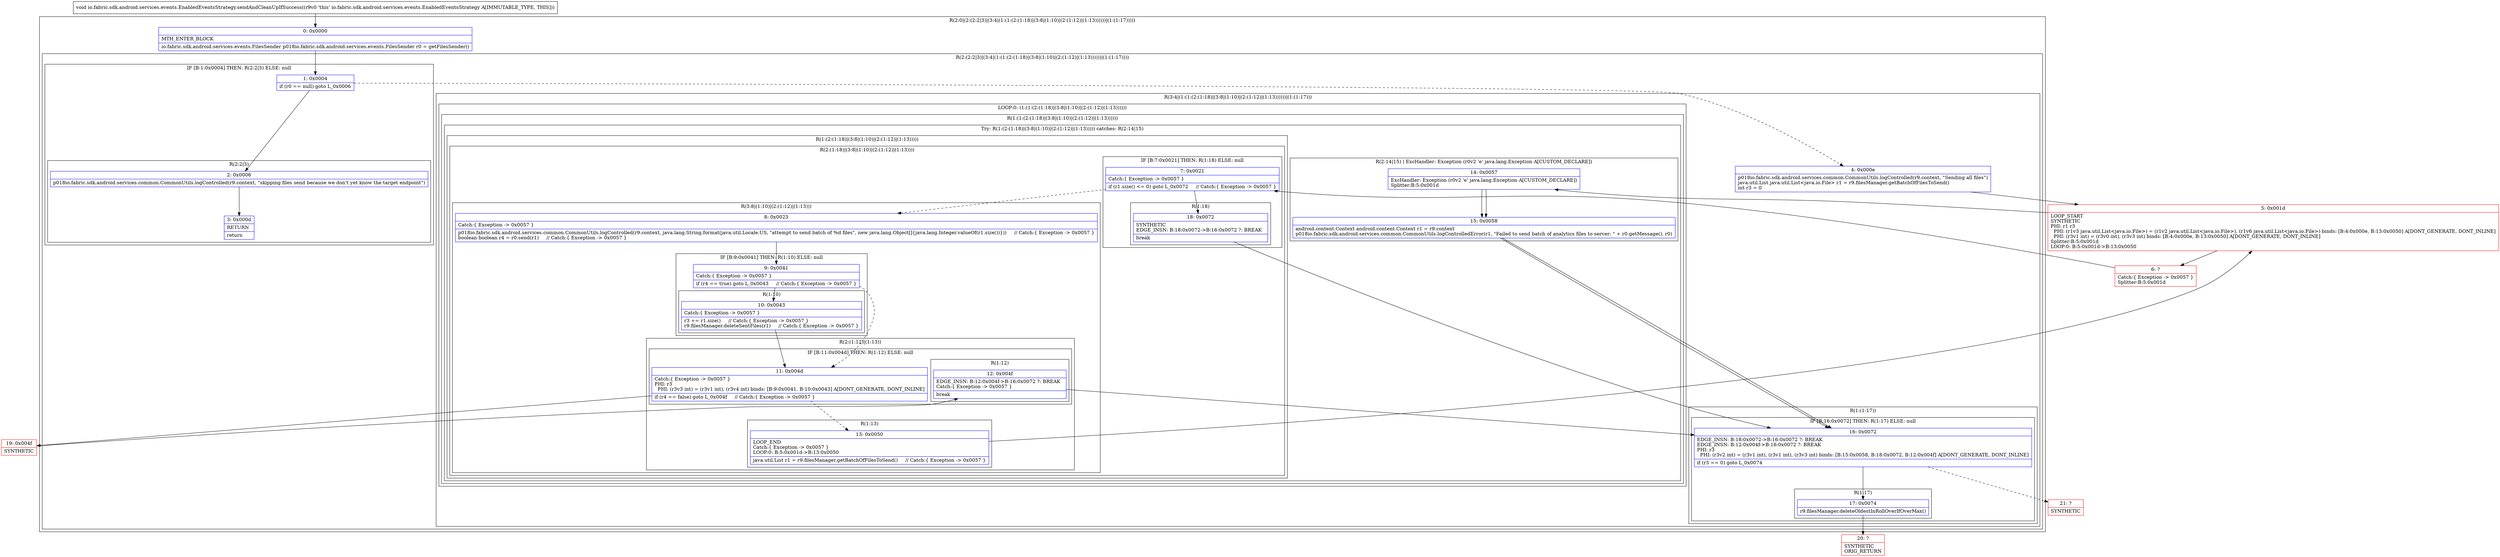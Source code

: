 digraph "CFG forio.fabric.sdk.android.services.events.EnabledEventsStrategy.sendAndCleanUpIfSuccess()V" {
subgraph cluster_Region_975188999 {
label = "R(2:0|(2:(2:2|3)|(3:4|(1:(1:(2:(1:18)|(3:8|(1:10)|(2:(1:12)|(1:13))))))|(1:(1:17)))))";
node [shape=record,color=blue];
Node_0 [shape=record,label="{0\:\ 0x0000|MTH_ENTER_BLOCK\l|io.fabric.sdk.android.services.events.FilesSender p018io.fabric.sdk.android.services.events.FilesSender r0 = getFilesSender()\l}"];
subgraph cluster_Region_1796632394 {
label = "R(2:(2:2|3)|(3:4|(1:(1:(2:(1:18)|(3:8|(1:10)|(2:(1:12)|(1:13))))))|(1:(1:17))))";
node [shape=record,color=blue];
subgraph cluster_IfRegion_438364862 {
label = "IF [B:1:0x0004] THEN: R(2:2|3) ELSE: null";
node [shape=record,color=blue];
Node_1 [shape=record,label="{1\:\ 0x0004|if (r0 == null) goto L_0x0006\l}"];
subgraph cluster_Region_1156365028 {
label = "R(2:2|3)";
node [shape=record,color=blue];
Node_2 [shape=record,label="{2\:\ 0x0006|p018io.fabric.sdk.android.services.common.CommonUtils.logControlled(r9.context, \"skipping files send because we don't yet know the target endpoint\")\l}"];
Node_3 [shape=record,label="{3\:\ 0x000d|RETURN\l|return\l}"];
}
}
subgraph cluster_Region_1683525276 {
label = "R(3:4|(1:(1:(2:(1:18)|(3:8|(1:10)|(2:(1:12)|(1:13))))))|(1:(1:17)))";
node [shape=record,color=blue];
Node_4 [shape=record,label="{4\:\ 0x000e|p018io.fabric.sdk.android.services.common.CommonUtils.logControlled(r9.context, \"Sending all files\")\ljava.util.List java.util.List\<java.io.File\> r1 = r9.filesManager.getBatchOfFilesToSend()\lint r3 = 0\l}"];
subgraph cluster_LoopRegion_1990683643 {
label = "LOOP:0: (1:(1:(2:(1:18)|(3:8|(1:10)|(2:(1:12)|(1:13))))))";
node [shape=record,color=blue];
subgraph cluster_Region_1248595276 {
label = "R(1:(1:(2:(1:18)|(3:8|(1:10)|(2:(1:12)|(1:13))))))";
node [shape=record,color=blue];
subgraph cluster_TryCatchRegion_307779444 {
label = "Try: R(1:(2:(1:18)|(3:8|(1:10)|(2:(1:12)|(1:13))))) catches: R(2:14|15)";
node [shape=record,color=blue];
subgraph cluster_Region_868414529 {
label = "R(1:(2:(1:18)|(3:8|(1:10)|(2:(1:12)|(1:13)))))";
node [shape=record,color=blue];
subgraph cluster_Region_2121771377 {
label = "R(2:(1:18)|(3:8|(1:10)|(2:(1:12)|(1:13))))";
node [shape=record,color=blue];
subgraph cluster_IfRegion_1108044356 {
label = "IF [B:7:0x0021] THEN: R(1:18) ELSE: null";
node [shape=record,color=blue];
Node_7 [shape=record,label="{7\:\ 0x0021|Catch:\{ Exception \-\> 0x0057 \}\l|if (r1.size() \<= 0) goto L_0x0072     \/\/ Catch:\{ Exception \-\> 0x0057 \}\l}"];
subgraph cluster_Region_1415306654 {
label = "R(1:18)";
node [shape=record,color=blue];
Node_18 [shape=record,label="{18\:\ 0x0072|SYNTHETIC\lEDGE_INSN: B:18:0x0072\-\>B:16:0x0072 ?: BREAK  \l|break\l}"];
}
}
subgraph cluster_Region_723160114 {
label = "R(3:8|(1:10)|(2:(1:12)|(1:13)))";
node [shape=record,color=blue];
Node_8 [shape=record,label="{8\:\ 0x0023|Catch:\{ Exception \-\> 0x0057 \}\l|p018io.fabric.sdk.android.services.common.CommonUtils.logControlled(r9.context, java.lang.String.format(java.util.Locale.US, \"attempt to send batch of %d files\", new java.lang.Object[]\{java.lang.Integer.valueOf(r1.size())\}))     \/\/ Catch:\{ Exception \-\> 0x0057 \}\lboolean boolean r4 = r0.send(r1)     \/\/ Catch:\{ Exception \-\> 0x0057 \}\l}"];
subgraph cluster_IfRegion_1134012014 {
label = "IF [B:9:0x0041] THEN: R(1:10) ELSE: null";
node [shape=record,color=blue];
Node_9 [shape=record,label="{9\:\ 0x0041|Catch:\{ Exception \-\> 0x0057 \}\l|if (r4 == true) goto L_0x0043     \/\/ Catch:\{ Exception \-\> 0x0057 \}\l}"];
subgraph cluster_Region_1024394539 {
label = "R(1:10)";
node [shape=record,color=blue];
Node_10 [shape=record,label="{10\:\ 0x0043|Catch:\{ Exception \-\> 0x0057 \}\l|r3 += r1.size()     \/\/ Catch:\{ Exception \-\> 0x0057 \}\lr9.filesManager.deleteSentFiles(r1)     \/\/ Catch:\{ Exception \-\> 0x0057 \}\l}"];
}
}
subgraph cluster_Region_73978774 {
label = "R(2:(1:12)|(1:13))";
node [shape=record,color=blue];
subgraph cluster_IfRegion_116704618 {
label = "IF [B:11:0x004d] THEN: R(1:12) ELSE: null";
node [shape=record,color=blue];
Node_11 [shape=record,label="{11\:\ 0x004d|Catch:\{ Exception \-\> 0x0057 \}\lPHI: r3 \l  PHI: (r3v3 int) = (r3v1 int), (r3v4 int) binds: [B:9:0x0041, B:10:0x0043] A[DONT_GENERATE, DONT_INLINE]\l|if (r4 == false) goto L_0x004f     \/\/ Catch:\{ Exception \-\> 0x0057 \}\l}"];
subgraph cluster_Region_548163494 {
label = "R(1:12)";
node [shape=record,color=blue];
Node_12 [shape=record,label="{12\:\ 0x004f|EDGE_INSN: B:12:0x004f\-\>B:16:0x0072 ?: BREAK  \lCatch:\{ Exception \-\> 0x0057 \}\l|break\l}"];
}
}
subgraph cluster_Region_1608719900 {
label = "R(1:13)";
node [shape=record,color=blue];
Node_13 [shape=record,label="{13\:\ 0x0050|LOOP_END\lCatch:\{ Exception \-\> 0x0057 \}\lLOOP:0: B:5:0x001d\-\>B:13:0x0050\l|java.util.List r1 = r9.filesManager.getBatchOfFilesToSend()     \/\/ Catch:\{ Exception \-\> 0x0057 \}\l}"];
}
}
}
}
}
subgraph cluster_Region_1524084282 {
label = "R(2:14|15) | ExcHandler: Exception (r0v2 'e' java.lang.Exception A[CUSTOM_DECLARE])\l";
node [shape=record,color=blue];
Node_14 [shape=record,label="{14\:\ 0x0057|ExcHandler: Exception (r0v2 'e' java.lang.Exception A[CUSTOM_DECLARE])\lSplitter:B:5:0x001d\l}"];
Node_15 [shape=record,label="{15\:\ 0x0058|android.content.Context android.content.Context r1 = r9.context\lp018io.fabric.sdk.android.services.common.CommonUtils.logControlledError(r1, \"Failed to send batch of analytics files to server: \" + r0.getMessage(), r0)\l}"];
}
}
}
}
subgraph cluster_Region_1674790627 {
label = "R(1:(1:17))";
node [shape=record,color=blue];
subgraph cluster_IfRegion_486752376 {
label = "IF [B:16:0x0072] THEN: R(1:17) ELSE: null";
node [shape=record,color=blue];
Node_16 [shape=record,label="{16\:\ 0x0072|EDGE_INSN: B:18:0x0072\-\>B:16:0x0072 ?: BREAK  \lEDGE_INSN: B:12:0x004f\-\>B:16:0x0072 ?: BREAK  \lPHI: r3 \l  PHI: (r3v2 int) = (r3v1 int), (r3v1 int), (r3v3 int) binds: [B:15:0x0058, B:18:0x0072, B:12:0x004f] A[DONT_GENERATE, DONT_INLINE]\l|if (r3 == 0) goto L_0x0074\l}"];
subgraph cluster_Region_1768865834 {
label = "R(1:17)";
node [shape=record,color=blue];
Node_17 [shape=record,label="{17\:\ 0x0074|r9.filesManager.deleteOldestInRollOverIfOverMax()\l}"];
}
}
}
}
}
}
subgraph cluster_Region_1524084282 {
label = "R(2:14|15) | ExcHandler: Exception (r0v2 'e' java.lang.Exception A[CUSTOM_DECLARE])\l";
node [shape=record,color=blue];
Node_14 [shape=record,label="{14\:\ 0x0057|ExcHandler: Exception (r0v2 'e' java.lang.Exception A[CUSTOM_DECLARE])\lSplitter:B:5:0x001d\l}"];
Node_15 [shape=record,label="{15\:\ 0x0058|android.content.Context android.content.Context r1 = r9.context\lp018io.fabric.sdk.android.services.common.CommonUtils.logControlledError(r1, \"Failed to send batch of analytics files to server: \" + r0.getMessage(), r0)\l}"];
}
Node_5 [shape=record,color=red,label="{5\:\ 0x001d|LOOP_START\lSYNTHETIC\lPHI: r1 r3 \l  PHI: (r1v3 java.util.List\<java.io.File\>) = (r1v2 java.util.List\<java.io.File\>), (r1v6 java.util.List\<java.io.File\>) binds: [B:4:0x000e, B:13:0x0050] A[DONT_GENERATE, DONT_INLINE]\l  PHI: (r3v1 int) = (r3v0 int), (r3v3 int) binds: [B:4:0x000e, B:13:0x0050] A[DONT_GENERATE, DONT_INLINE]\lSplitter:B:5:0x001d\lLOOP:0: B:5:0x001d\-\>B:13:0x0050\l}"];
Node_6 [shape=record,color=red,label="{6\:\ ?|Catch:\{ Exception \-\> 0x0057 \}\lSplitter:B:5:0x001d\l}"];
Node_19 [shape=record,color=red,label="{19\:\ 0x004f|SYNTHETIC\l}"];
Node_20 [shape=record,color=red,label="{20\:\ ?|SYNTHETIC\lORIG_RETURN\l}"];
Node_21 [shape=record,color=red,label="{21\:\ ?|SYNTHETIC\l}"];
MethodNode[shape=record,label="{void io.fabric.sdk.android.services.events.EnabledEventsStrategy.sendAndCleanUpIfSuccess((r9v0 'this' io.fabric.sdk.android.services.events.EnabledEventsStrategy A[IMMUTABLE_TYPE, THIS])) }"];
MethodNode -> Node_0;
Node_0 -> Node_1;
Node_1 -> Node_2;
Node_1 -> Node_4[style=dashed];
Node_2 -> Node_3;
Node_4 -> Node_5;
Node_7 -> Node_8[style=dashed];
Node_7 -> Node_18;
Node_18 -> Node_16;
Node_8 -> Node_9;
Node_9 -> Node_10;
Node_9 -> Node_11[style=dashed];
Node_10 -> Node_11;
Node_11 -> Node_13[style=dashed];
Node_11 -> Node_19;
Node_12 -> Node_16;
Node_13 -> Node_5;
Node_14 -> Node_15;
Node_15 -> Node_16;
Node_16 -> Node_17;
Node_16 -> Node_21[style=dashed];
Node_17 -> Node_20;
Node_14 -> Node_15;
Node_15 -> Node_16;
Node_5 -> Node_6;
Node_5 -> Node_14;
Node_6 -> Node_7;
Node_19 -> Node_12;
}

